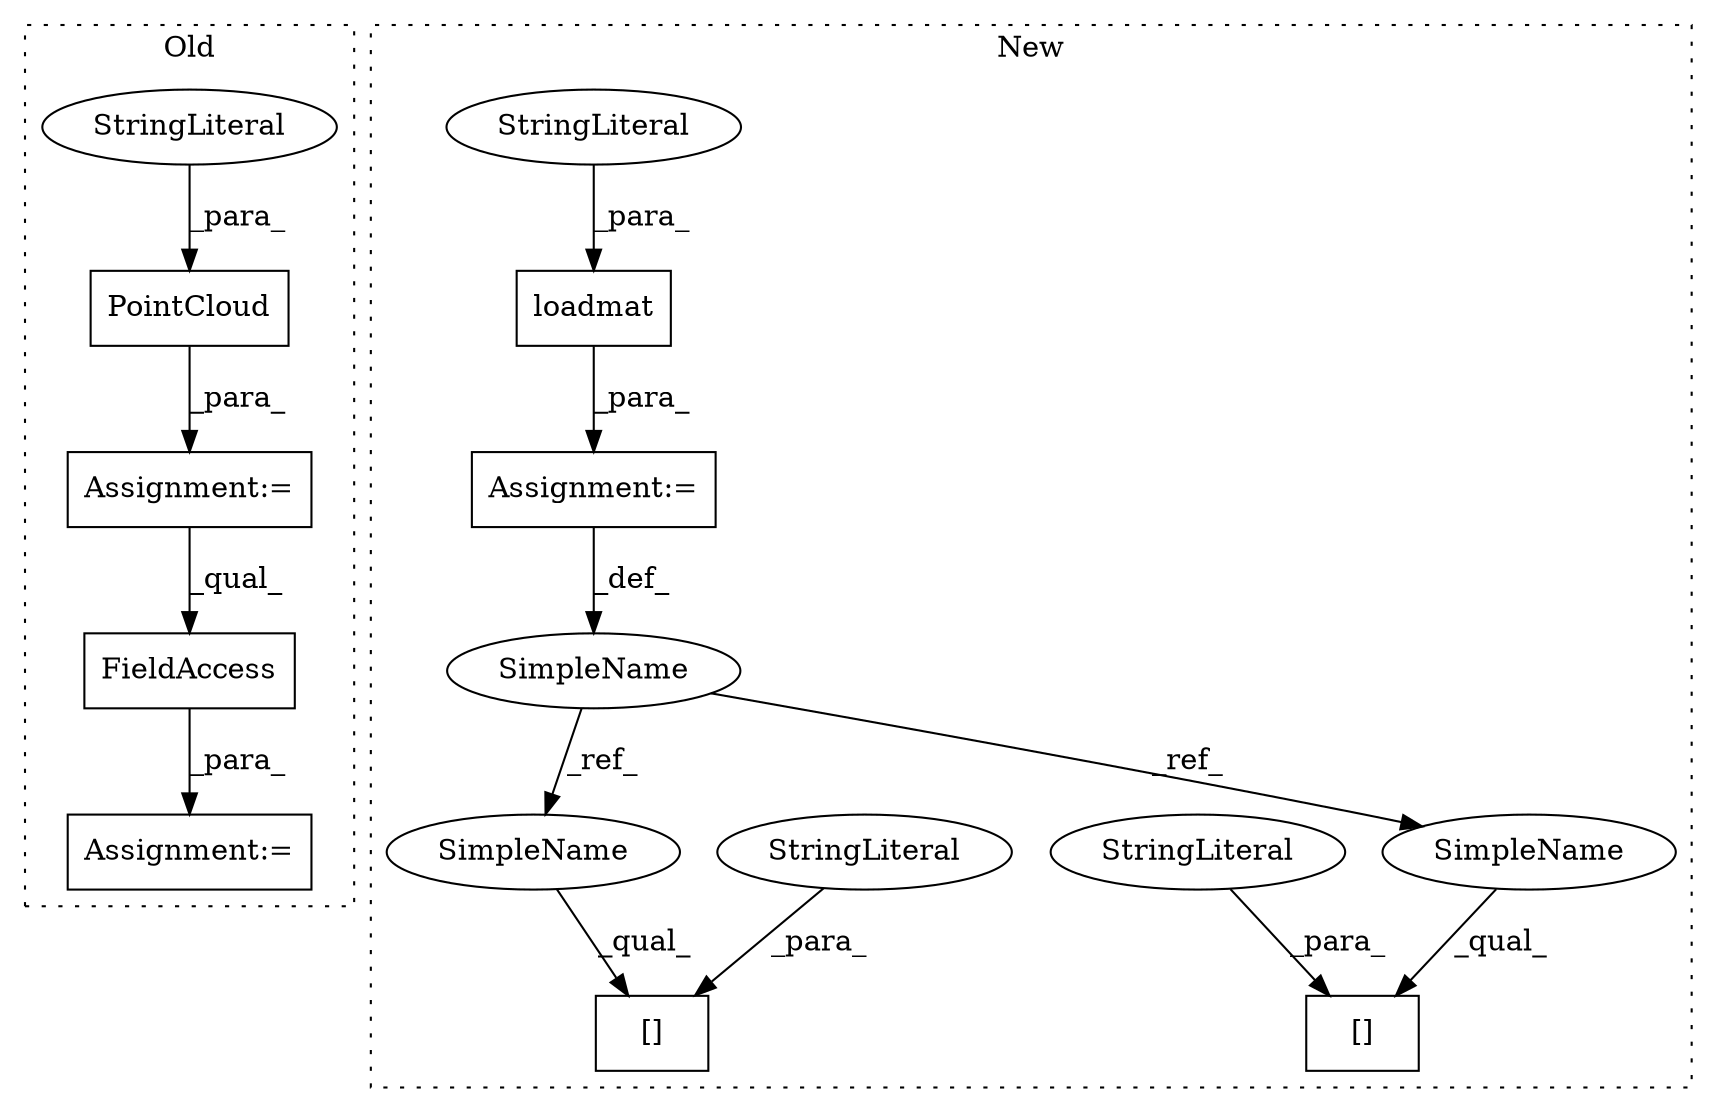 digraph G {
subgraph cluster0 {
1 [label="PointCloud" a="32" s="533,554" l="11,1" shape="box"];
3 [label="FieldAccess" a="22" s="565" l="10" shape="box"];
7 [label="Assignment:=" a="7" s="532" l="1" shape="box"];
10 [label="StringLiteral" a="45" s="544" l="10" shape="ellipse"];
13 [label="Assignment:=" a="7" s="564" l="1" shape="box"];
label = "Old";
style="dotted";
}
subgraph cluster1 {
2 [label="[]" a="2" s="637,645" l="5,1" shape="box"];
4 [label="SimpleName" a="42" s="535" l="4" shape="ellipse"];
5 [label="[]" a="2" s="661,674" l="5,1" shape="box"];
6 [label="loadmat" a="32" s="540,570" l="8,1" shape="box"];
8 [label="Assignment:=" a="7" s="539" l="1" shape="box"];
9 [label="StringLiteral" a="45" s="548" l="22" shape="ellipse"];
11 [label="StringLiteral" a="45" s="666" l="8" shape="ellipse"];
12 [label="StringLiteral" a="45" s="642" l="3" shape="ellipse"];
14 [label="SimpleName" a="42" s="637" l="4" shape="ellipse"];
15 [label="SimpleName" a="42" s="661" l="4" shape="ellipse"];
label = "New";
style="dotted";
}
1 -> 7 [label="_para_"];
3 -> 13 [label="_para_"];
4 -> 14 [label="_ref_"];
4 -> 15 [label="_ref_"];
6 -> 8 [label="_para_"];
7 -> 3 [label="_qual_"];
8 -> 4 [label="_def_"];
9 -> 6 [label="_para_"];
10 -> 1 [label="_para_"];
11 -> 5 [label="_para_"];
12 -> 2 [label="_para_"];
14 -> 2 [label="_qual_"];
15 -> 5 [label="_qual_"];
}